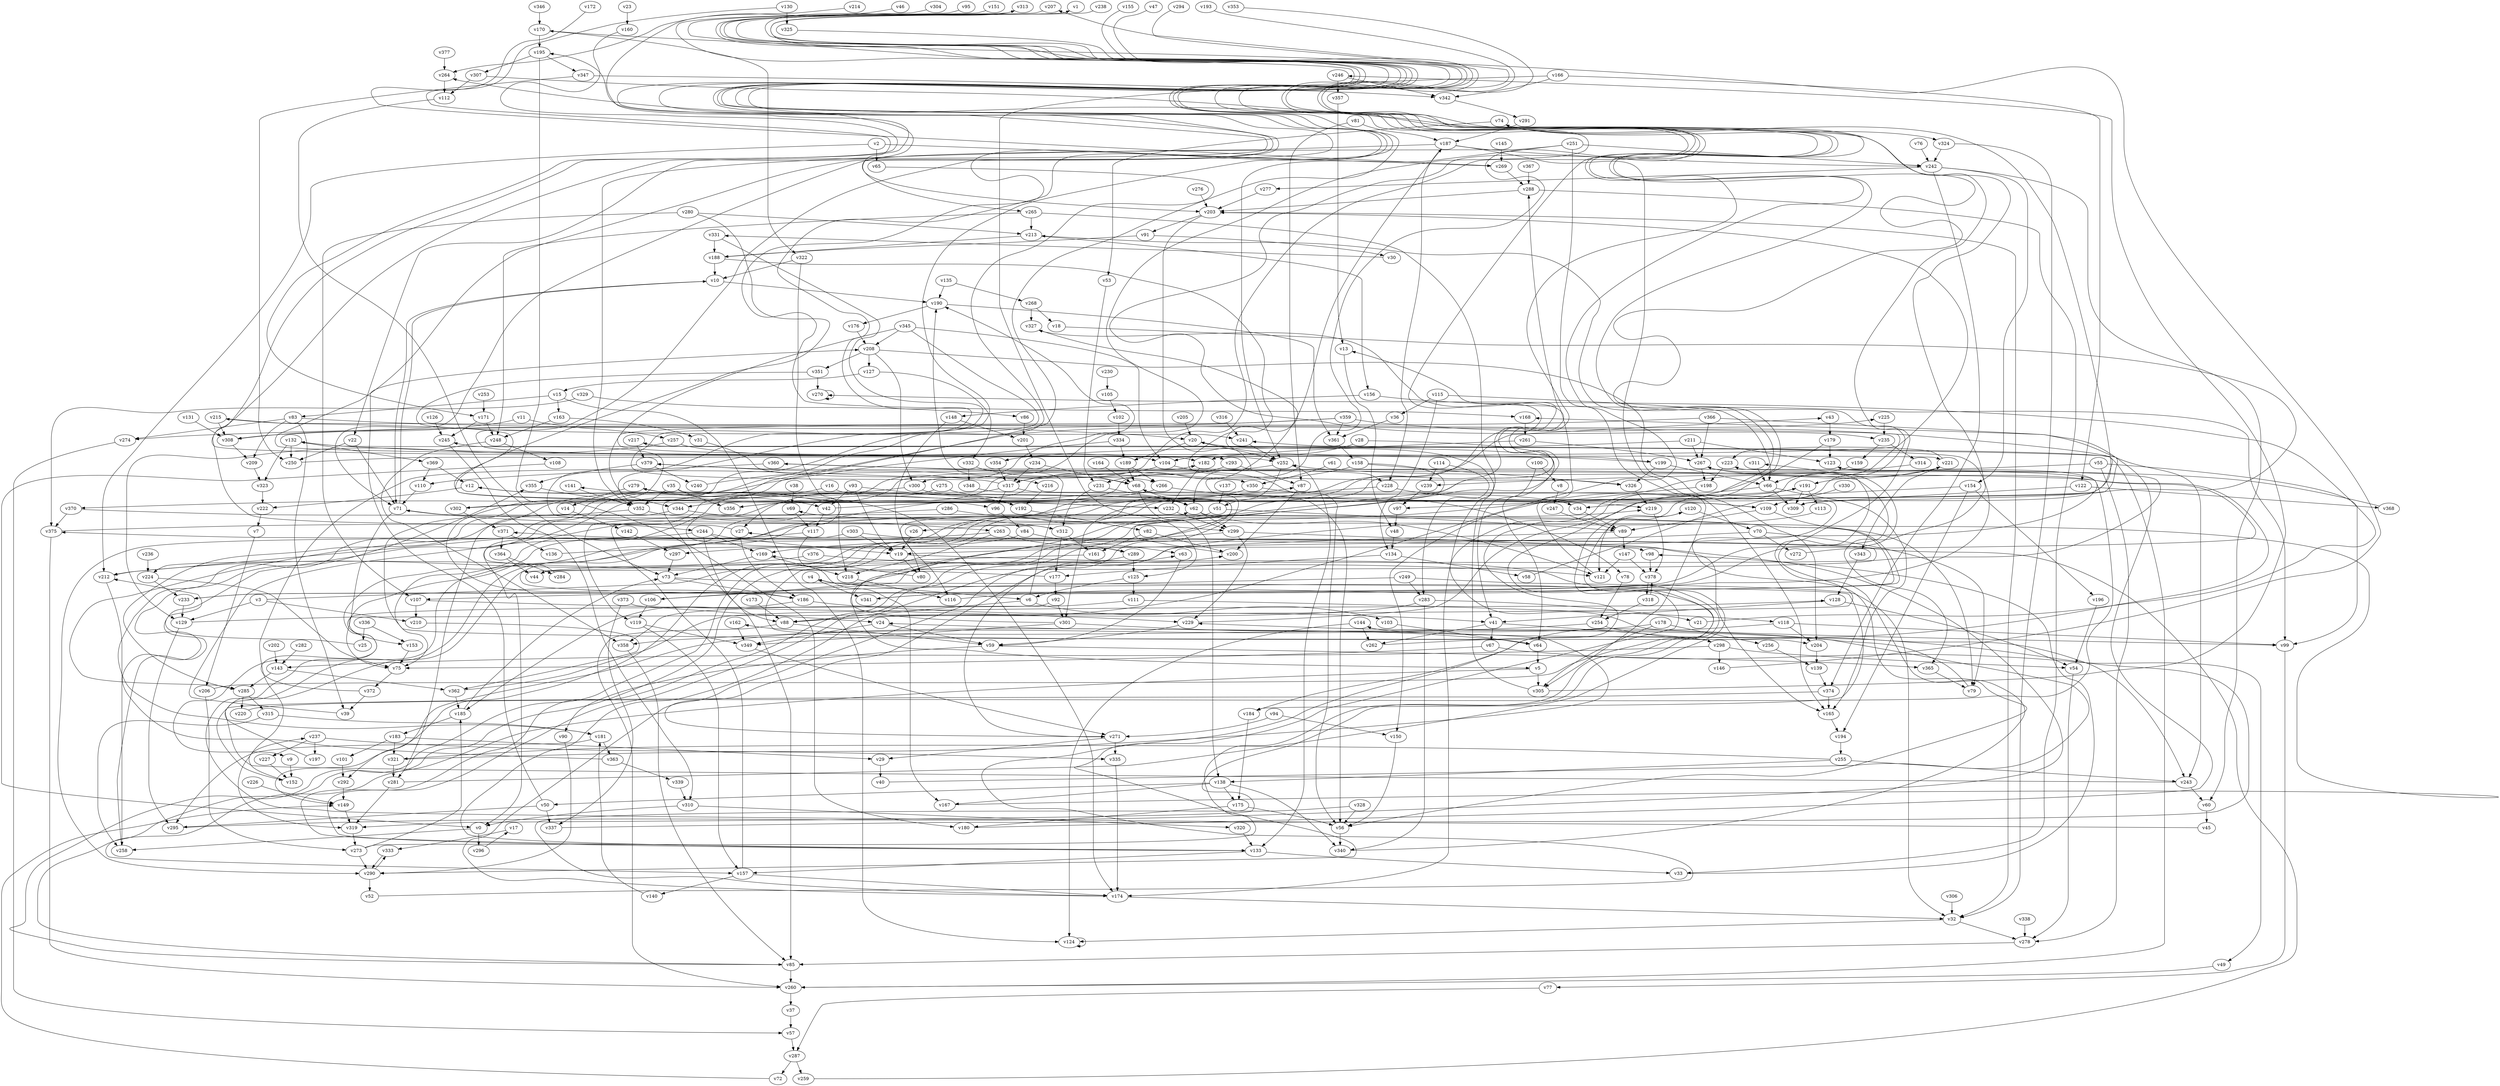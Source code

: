 // Benchmark game 563 - 380 vertices
// time_bound: 141
// targets: v294
digraph G {
    v0 [name="v0", player=0];
    v1 [name="v1", player=1];
    v2 [name="v2", player=0];
    v3 [name="v3", player=1];
    v4 [name="v4", player=1];
    v5 [name="v5", player=1];
    v6 [name="v6", player=0];
    v7 [name="v7", player=0];
    v8 [name="v8", player=0];
    v9 [name="v9", player=1];
    v10 [name="v10", player=1];
    v11 [name="v11", player=1];
    v12 [name="v12", player=1];
    v13 [name="v13", player=1];
    v14 [name="v14", player=1];
    v15 [name="v15", player=1];
    v16 [name="v16", player=0];
    v17 [name="v17", player=1];
    v18 [name="v18", player=0];
    v19 [name="v19", player=0];
    v20 [name="v20", player=0];
    v21 [name="v21", player=0];
    v22 [name="v22", player=1];
    v23 [name="v23", player=0];
    v24 [name="v24", player=0];
    v25 [name="v25", player=1];
    v26 [name="v26", player=1];
    v27 [name="v27", player=1];
    v28 [name="v28", player=1];
    v29 [name="v29", player=0];
    v30 [name="v30", player=1];
    v31 [name="v31", player=1];
    v32 [name="v32", player=1];
    v33 [name="v33", player=1];
    v34 [name="v34", player=1];
    v35 [name="v35", player=0];
    v36 [name="v36", player=1];
    v37 [name="v37", player=0];
    v38 [name="v38", player=1];
    v39 [name="v39", player=0];
    v40 [name="v40", player=0];
    v41 [name="v41", player=1];
    v42 [name="v42", player=1];
    v43 [name="v43", player=0];
    v44 [name="v44", player=0];
    v45 [name="v45", player=1];
    v46 [name="v46", player=0];
    v47 [name="v47", player=0];
    v48 [name="v48", player=1];
    v49 [name="v49", player=1];
    v50 [name="v50", player=0];
    v51 [name="v51", player=0];
    v52 [name="v52", player=0];
    v53 [name="v53", player=1];
    v54 [name="v54", player=1];
    v55 [name="v55", player=1];
    v56 [name="v56", player=1];
    v57 [name="v57", player=1];
    v58 [name="v58", player=0];
    v59 [name="v59", player=1];
    v60 [name="v60", player=1];
    v61 [name="v61", player=0];
    v62 [name="v62", player=1];
    v63 [name="v63", player=0];
    v64 [name="v64", player=0];
    v65 [name="v65", player=0];
    v66 [name="v66", player=0];
    v67 [name="v67", player=1];
    v68 [name="v68", player=0];
    v69 [name="v69", player=0];
    v70 [name="v70", player=1];
    v71 [name="v71", player=1];
    v72 [name="v72", player=0];
    v73 [name="v73", player=1];
    v74 [name="v74", player=1];
    v75 [name="v75", player=1];
    v76 [name="v76", player=1];
    v77 [name="v77", player=1];
    v78 [name="v78", player=0];
    v79 [name="v79", player=1];
    v80 [name="v80", player=1];
    v81 [name="v81", player=0];
    v82 [name="v82", player=1];
    v83 [name="v83", player=0];
    v84 [name="v84", player=0];
    v85 [name="v85", player=1];
    v86 [name="v86", player=0];
    v87 [name="v87", player=0];
    v88 [name="v88", player=0];
    v89 [name="v89", player=1];
    v90 [name="v90", player=0];
    v91 [name="v91", player=1];
    v92 [name="v92", player=0];
    v93 [name="v93", player=0];
    v94 [name="v94", player=0];
    v95 [name="v95", player=1];
    v96 [name="v96", player=0];
    v97 [name="v97", player=1];
    v98 [name="v98", player=1];
    v99 [name="v99", player=1];
    v100 [name="v100", player=0];
    v101 [name="v101", player=0];
    v102 [name="v102", player=1];
    v103 [name="v103", player=0];
    v104 [name="v104", player=0];
    v105 [name="v105", player=0];
    v106 [name="v106", player=0];
    v107 [name="v107", player=1];
    v108 [name="v108", player=1];
    v109 [name="v109", player=1];
    v110 [name="v110", player=1];
    v111 [name="v111", player=0];
    v112 [name="v112", player=0];
    v113 [name="v113", player=0];
    v114 [name="v114", player=1];
    v115 [name="v115", player=1];
    v116 [name="v116", player=1];
    v117 [name="v117", player=0];
    v118 [name="v118", player=1];
    v119 [name="v119", player=1];
    v120 [name="v120", player=0];
    v121 [name="v121", player=0];
    v122 [name="v122", player=0];
    v123 [name="v123", player=0];
    v124 [name="v124", player=0];
    v125 [name="v125", player=0];
    v126 [name="v126", player=0];
    v127 [name="v127", player=0];
    v128 [name="v128", player=1];
    v129 [name="v129", player=1];
    v130 [name="v130", player=0];
    v131 [name="v131", player=1];
    v132 [name="v132", player=1];
    v133 [name="v133", player=1];
    v134 [name="v134", player=1];
    v135 [name="v135", player=1];
    v136 [name="v136", player=0];
    v137 [name="v137", player=0];
    v138 [name="v138", player=0];
    v139 [name="v139", player=1];
    v140 [name="v140", player=0];
    v141 [name="v141", player=1];
    v142 [name="v142", player=1];
    v143 [name="v143", player=1];
    v144 [name="v144", player=0];
    v145 [name="v145", player=1];
    v146 [name="v146", player=1];
    v147 [name="v147", player=0];
    v148 [name="v148", player=1];
    v149 [name="v149", player=0];
    v150 [name="v150", player=1];
    v151 [name="v151", player=1];
    v152 [name="v152", player=0];
    v153 [name="v153", player=1];
    v154 [name="v154", player=1];
    v155 [name="v155", player=0];
    v156 [name="v156", player=0];
    v157 [name="v157", player=0];
    v158 [name="v158", player=1];
    v159 [name="v159", player=0];
    v160 [name="v160", player=0];
    v161 [name="v161", player=1];
    v162 [name="v162", player=1];
    v163 [name="v163", player=0];
    v164 [name="v164", player=0];
    v165 [name="v165", player=0];
    v166 [name="v166", player=1];
    v167 [name="v167", player=0];
    v168 [name="v168", player=0];
    v169 [name="v169", player=1];
    v170 [name="v170", player=1];
    v171 [name="v171", player=1];
    v172 [name="v172", player=1];
    v173 [name="v173", player=1];
    v174 [name="v174", player=1];
    v175 [name="v175", player=1];
    v176 [name="v176", player=1];
    v177 [name="v177", player=0];
    v178 [name="v178", player=0];
    v179 [name="v179", player=0];
    v180 [name="v180", player=0];
    v181 [name="v181", player=0];
    v182 [name="v182", player=0];
    v183 [name="v183", player=1];
    v184 [name="v184", player=1];
    v185 [name="v185", player=0];
    v186 [name="v186", player=0];
    v187 [name="v187", player=0];
    v188 [name="v188", player=1];
    v189 [name="v189", player=0];
    v190 [name="v190", player=1];
    v191 [name="v191", player=1];
    v192 [name="v192", player=0];
    v193 [name="v193", player=1];
    v194 [name="v194", player=1];
    v195 [name="v195", player=1];
    v196 [name="v196", player=1];
    v197 [name="v197", player=1];
    v198 [name="v198", player=0];
    v199 [name="v199", player=1];
    v200 [name="v200", player=0];
    v201 [name="v201", player=1];
    v202 [name="v202", player=0];
    v203 [name="v203", player=0];
    v204 [name="v204", player=0];
    v205 [name="v205", player=0];
    v206 [name="v206", player=0];
    v207 [name="v207", player=1];
    v208 [name="v208", player=1];
    v209 [name="v209", player=1];
    v210 [name="v210", player=1];
    v211 [name="v211", player=1];
    v212 [name="v212", player=0];
    v213 [name="v213", player=0];
    v214 [name="v214", player=0];
    v215 [name="v215", player=0];
    v216 [name="v216", player=1];
    v217 [name="v217", player=0];
    v218 [name="v218", player=0];
    v219 [name="v219", player=0];
    v220 [name="v220", player=1];
    v221 [name="v221", player=0];
    v222 [name="v222", player=0];
    v223 [name="v223", player=0];
    v224 [name="v224", player=0];
    v225 [name="v225", player=1];
    v226 [name="v226", player=1];
    v227 [name="v227", player=1];
    v228 [name="v228", player=1];
    v229 [name="v229", player=1];
    v230 [name="v230", player=1];
    v231 [name="v231", player=1];
    v232 [name="v232", player=1];
    v233 [name="v233", player=1];
    v234 [name="v234", player=1];
    v235 [name="v235", player=1];
    v236 [name="v236", player=1];
    v237 [name="v237", player=1];
    v238 [name="v238", player=0];
    v239 [name="v239", player=0];
    v240 [name="v240", player=0];
    v241 [name="v241", player=1];
    v242 [name="v242", player=0];
    v243 [name="v243", player=0];
    v244 [name="v244", player=0];
    v245 [name="v245", player=0];
    v246 [name="v246", player=1];
    v247 [name="v247", player=1];
    v248 [name="v248", player=1];
    v249 [name="v249", player=0];
    v250 [name="v250", player=1];
    v251 [name="v251", player=1];
    v252 [name="v252", player=1];
    v253 [name="v253", player=1];
    v254 [name="v254", player=1];
    v255 [name="v255", player=1];
    v256 [name="v256", player=1];
    v257 [name="v257", player=1];
    v258 [name="v258", player=1];
    v259 [name="v259", player=1];
    v260 [name="v260", player=0];
    v261 [name="v261", player=1];
    v262 [name="v262", player=1];
    v263 [name="v263", player=1];
    v264 [name="v264", player=0];
    v265 [name="v265", player=1];
    v266 [name="v266", player=0];
    v267 [name="v267", player=1];
    v268 [name="v268", player=1];
    v269 [name="v269", player=1];
    v270 [name="v270", player=0];
    v271 [name="v271", player=0];
    v272 [name="v272", player=0];
    v273 [name="v273", player=0];
    v274 [name="v274", player=0];
    v275 [name="v275", player=0];
    v276 [name="v276", player=1];
    v277 [name="v277", player=0];
    v278 [name="v278", player=1];
    v279 [name="v279", player=1];
    v280 [name="v280", player=0];
    v281 [name="v281", player=0];
    v282 [name="v282", player=0];
    v283 [name="v283", player=0];
    v284 [name="v284", player=0];
    v285 [name="v285", player=0];
    v286 [name="v286", player=1];
    v287 [name="v287", player=0];
    v288 [name="v288", player=0];
    v289 [name="v289", player=1];
    v290 [name="v290", player=0];
    v291 [name="v291", player=1];
    v292 [name="v292", player=0];
    v293 [name="v293", player=1];
    v294 [name="v294", player=1, target=1];
    v295 [name="v295", player=0];
    v296 [name="v296", player=0];
    v297 [name="v297", player=1];
    v298 [name="v298", player=0];
    v299 [name="v299", player=0];
    v300 [name="v300", player=1];
    v301 [name="v301", player=0];
    v302 [name="v302", player=1];
    v303 [name="v303", player=1];
    v304 [name="v304", player=1];
    v305 [name="v305", player=1];
    v306 [name="v306", player=1];
    v307 [name="v307", player=0];
    v308 [name="v308", player=0];
    v309 [name="v309", player=1];
    v310 [name="v310", player=1];
    v311 [name="v311", player=1];
    v312 [name="v312", player=0];
    v313 [name="v313", player=0];
    v314 [name="v314", player=0];
    v315 [name="v315", player=0];
    v316 [name="v316", player=1];
    v317 [name="v317", player=1];
    v318 [name="v318", player=1];
    v319 [name="v319", player=0];
    v320 [name="v320", player=0];
    v321 [name="v321", player=0];
    v322 [name="v322", player=0];
    v323 [name="v323", player=0];
    v324 [name="v324", player=1];
    v325 [name="v325", player=0];
    v326 [name="v326", player=1];
    v327 [name="v327", player=0];
    v328 [name="v328", player=0];
    v329 [name="v329", player=0];
    v330 [name="v330", player=1];
    v331 [name="v331", player=1];
    v332 [name="v332", player=0];
    v333 [name="v333", player=0];
    v334 [name="v334", player=0];
    v335 [name="v335", player=1];
    v336 [name="v336", player=0];
    v337 [name="v337", player=0];
    v338 [name="v338", player=0];
    v339 [name="v339", player=1];
    v340 [name="v340", player=0];
    v341 [name="v341", player=1];
    v342 [name="v342", player=0];
    v343 [name="v343", player=1];
    v344 [name="v344", player=0];
    v345 [name="v345", player=1];
    v346 [name="v346", player=1];
    v347 [name="v347", player=0];
    v348 [name="v348", player=1];
    v349 [name="v349", player=0];
    v350 [name="v350", player=1];
    v351 [name="v351", player=0];
    v352 [name="v352", player=0];
    v353 [name="v353", player=0];
    v354 [name="v354", player=1];
    v355 [name="v355", player=0];
    v356 [name="v356", player=0];
    v357 [name="v357", player=1];
    v358 [name="v358", player=0];
    v359 [name="v359", player=1];
    v360 [name="v360", player=1];
    v361 [name="v361", player=0];
    v362 [name="v362", player=1];
    v363 [name="v363", player=0];
    v364 [name="v364", player=0];
    v365 [name="v365", player=1];
    v366 [name="v366", player=0];
    v367 [name="v367", player=1];
    v368 [name="v368", player=0];
    v369 [name="v369", player=1];
    v370 [name="v370", player=1];
    v371 [name="v371", player=1];
    v372 [name="v372", player=0];
    v373 [name="v373", player=0];
    v374 [name="v374", player=1];
    v375 [name="v375", player=0];
    v376 [name="v376", player=0];
    v377 [name="v377", player=0];
    v378 [name="v378", player=1];
    v379 [name="v379", player=1];

    v0 -> v296;
    v1 -> v289 [constraint="t >= 5"];
    v2 -> v269;
    v3 -> v43 [constraint="t < 13"];
    v4 -> v341;
    v5 -> v157 [constraint="t >= 4"];
    v6 -> v190;
    v7 -> v206;
    v8 -> v247;
    v9 -> v152;
    v10 -> v190;
    v11 -> v257;
    v12 -> v174;
    v13 -> v48;
    v14 -> v142;
    v15 -> v163;
    v16 -> v232;
    v17 -> v333;
    v18 -> v356 [constraint="t < 7"];
    v19 -> v319 [constraint="t < 8"];
    v20 -> v252;
    v21 -> v270 [constraint="t < 5"];
    v22 -> v71;
    v23 -> v160;
    v24 -> v59;
    v25 -> v212 [constraint="t < 11"];
    v26 -> v19;
    v27 -> v195 [constraint="t >= 1"];
    v28 -> v104;
    v29 -> v40;
    v30 -> v331 [constraint="t >= 1"];
    v31 -> v266 [constraint="t < 11"];
    v32 -> v278;
    v33 -> v98 [constraint="t < 10"];
    v34 -> v89;
    v35 -> v133 [constraint="t < 7"];
    v36 -> v361;
    v37 -> v57;
    v38 -> v69;
    v39 -> v313 [constraint="t mod 4 == 1"];
    v40 -> v229 [constraint="t >= 1"];
    v41 -> v67;
    v42 -> v87 [constraint="t mod 5 == 2"];
    v43 -> v179;
    v44 -> v27 [constraint="t >= 4"];
    v45 -> v141 [constraint="t < 9"];
    v46 -> v264 [constraint="t mod 5 == 1"];
    v47 -> v109 [constraint="t < 12"];
    v48 -> v134;
    v49 -> v260;
    v50 -> v295;
    v51 -> v26;
    v52 -> v213 [constraint="t >= 2"];
    v53 -> v231;
    v54 -> v278;
    v55 -> v239;
    v56 -> v340;
    v57 -> v287;
    v58 -> v264 [constraint="t mod 3 == 0"];
    v59 -> v365;
    v60 -> v45;
    v61 -> v350;
    v62 -> v299;
    v63 -> v59;
    v64 -> v63 [constraint="t >= 3"];
    v65 -> v212 [constraint="t < 7"];
    v66 -> v309;
    v67 -> v75;
    v68 -> v62;
    v69 -> v117;
    v70 -> v79;
    v71 -> v10 [constraint="t >= 3"];
    v72 -> v149 [constraint="t >= 2"];
    v73 -> v184 [constraint="t mod 5 == 0"];
    v74 -> v53;
    v75 -> v372;
    v76 -> v242;
    v77 -> v287;
    v78 -> v254;
    v79 -> v162 [constraint="t >= 5"];
    v80 -> v169 [constraint="t >= 1"];
    v81 -> v87;
    v82 -> v161;
    v83 -> v39;
    v84 -> v297;
    v85 -> v327 [constraint="t < 12"];
    v86 -> v201;
    v87 -> v200;
    v88 -> v59;
    v89 -> v271 [constraint="t < 11"];
    v90 -> v290;
    v91 -> v188;
    v92 -> v153 [constraint="t >= 5"];
    v93 -> v192;
    v94 -> v150;
    v95 -> v252 [constraint="t < 10"];
    v96 -> v84;
    v97 -> v48;
    v98 -> v378;
    v99 -> v77;
    v100 -> v41;
    v101 -> v292;
    v102 -> v334;
    v103 -> v64;
    v104 -> v317;
    v105 -> v102;
    v106 -> v207 [constraint="t < 12"];
    v107 -> v229 [constraint="t >= 1"];
    v108 -> v0 [constraint="t < 12"];
    v109 -> v79;
    v110 -> v71;
    v111 -> v118;
    v112 -> v73;
    v113 -> v271 [constraint="t >= 2"];
    v114 -> v239;
    v115 -> v36;
    v116 -> v132 [constraint="t >= 5"];
    v117 -> v9 [constraint="t < 12"];
    v118 -> v204;
    v119 -> v157;
    v120 -> v70;
    v121 -> v288;
    v122 -> v309;
    v123 -> v44 [constraint="t mod 2 == 1"];
    v124 -> v124;
    v125 -> v111;
    v126 -> v245;
    v127 -> v15;
    v128 -> v54;
    v129 -> v311 [constraint="t >= 4"];
    v130 -> v265 [constraint="t mod 4 == 0"];
    v131 -> v308;
    v132 -> v250;
    v133 -> v279 [constraint="t < 15"];
    v134 -> v177;
    v135 -> v190;
    v136 -> v223 [constraint="t mod 3 == 2"];
    v137 -> v51;
    v138 -> v340;
    v139 -> v374;
    v140 -> v181;
    v141 -> v352;
    v142 -> v297;
    v143 -> v285;
    v144 -> v262;
    v145 -> v269;
    v146 -> v170 [constraint="t >= 1"];
    v147 -> v378;
    v148 -> v201;
    v149 -> v319;
    v150 -> v56;
    v151 -> v71 [constraint="t < 6"];
    v152 -> v237 [constraint="t < 8"];
    v153 -> v75;
    v154 -> v194;
    v155 -> v300 [constraint="t >= 1"];
    v156 -> v148;
    v157 -> v62;
    v158 -> v106 [constraint="t mod 4 == 1"];
    v159 -> v66;
    v160 -> v171 [constraint="t < 15"];
    v161 -> v186 [constraint="t < 14"];
    v162 -> v349;
    v163 -> v31;
    v164 -> v68;
    v165 -> v194;
    v166 -> v122;
    v167 -> v69 [constraint="t >= 3"];
    v168 -> v261;
    v169 -> v218;
    v170 -> v195;
    v171 -> v245;
    v172 -> v269 [constraint="t mod 2 == 1"];
    v173 -> v88;
    v174 -> v68 [constraint="t >= 3"];
    v175 -> v180;
    v176 -> v208;
    v177 -> v190 [constraint="t >= 1"];
    v178 -> v292 [constraint="t mod 2 == 0"];
    v179 -> v99 [constraint="t >= 1"];
    v180 -> v168 [constraint="t mod 4 == 3"];
    v181 -> v295;
    v182 -> v232;
    v183 -> v29;
    v184 -> v175;
    v185 -> v73;
    v186 -> v245 [constraint="t < 5"];
    v187 -> v242;
    v188 -> v326 [constraint="t < 13"];
    v189 -> v68 [constraint="t < 9"];
    v190 -> v176;
    v191 -> v113;
    v192 -> v12 [constraint="t mod 3 == 2"];
    v193 -> v290 [constraint="t < 13"];
    v194 -> v255;
    v195 -> v180;
    v196 -> v54;
    v197 -> v219 [constraint="t < 13"];
    v198 -> v85 [constraint="t mod 5 == 2"];
    v199 -> v132 [constraint="t < 14"];
    v200 -> v13 [constraint="t >= 1"];
    v201 -> v234;
    v202 -> v143;
    v203 -> v62;
    v204 -> v139;
    v205 -> v20;
    v206 -> v215 [constraint="t mod 2 == 1"];
    v207 -> v168 [constraint="t >= 3"];
    v208 -> v351;
    v209 -> v323;
    v210 -> v362 [constraint="t >= 3"];
    v211 -> v354;
    v212 -> v258;
    v213 -> v188;
    v214 -> v221 [constraint="t >= 3"];
    v215 -> v96 [constraint="t mod 3 == 1"];
    v216 -> v192;
    v217 -> v5 [constraint="t >= 2"];
    v218 -> v116;
    v219 -> v378;
    v220 -> v123 [constraint="t < 11"];
    v221 -> v223 [constraint="t >= 5"];
    v222 -> v7;
    v223 -> v198;
    v224 -> v233;
    v225 -> v235;
    v226 -> v149;
    v227 -> v152;
    v228 -> v301;
    v229 -> v191 [constraint="t mod 5 == 3"];
    v230 -> v105;
    v231 -> v312;
    v232 -> v299;
    v233 -> v360 [constraint="t < 5"];
    v234 -> v68;
    v235 -> v159;
    v236 -> v224;
    v237 -> v197;
    v238 -> v352 [constraint="t >= 5"];
    v239 -> v97;
    v240 -> v228 [constraint="t mod 2 == 0"];
    v241 -> v252;
    v242 -> v374;
    v243 -> v187 [constraint="t >= 3"];
    v244 -> v88;
    v245 -> v310;
    v246 -> v357;
    v247 -> v89;
    v248 -> v358;
    v249 -> v283;
    v250 -> v203 [constraint="t mod 3 == 2"];
    v251 -> v203 [constraint="t < 15"];
    v252 -> v110;
    v253 -> v171;
    v254 -> v243;
    v255 -> v321 [constraint="t < 8"];
    v256 -> v139;
    v257 -> v129;
    v258 -> v225 [constraint="t < 10"];
    v259 -> v371 [constraint="t mod 2 == 0"];
    v260 -> v37;
    v261 -> v182;
    v262 -> v379 [constraint="t mod 5 == 3"];
    v263 -> v285 [constraint="t < 12"];
    v264 -> v112;
    v265 -> v174;
    v266 -> v78;
    v267 -> v233 [constraint="t mod 3 == 0"];
    v268 -> v327;
    v269 -> v288;
    v270 -> v270 [constraint="t < 8"];
    v271 -> v29;
    v272 -> v267 [constraint="t >= 2"];
    v273 -> v4 [constraint="t < 10"];
    v274 -> v57;
    v275 -> v27;
    v276 -> v203;
    v277 -> v203;
    v278 -> v85;
    v279 -> v14;
    v280 -> v232 [constraint="t < 8"];
    v281 -> v120 [constraint="t < 9"];
    v282 -> v143;
    v283 -> v88;
    v284 -> v224 [constraint="t >= 2"];
    v285 -> v220;
    v286 -> v119;
    v287 -> v259;
    v288 -> v203;
    v289 -> v133 [constraint="t >= 4"];
    v290 -> v333 [constraint="t mod 5 == 3"];
    v291 -> v187;
    v292 -> v149;
    v293 -> v87;
    v294 -> v149 [constraint="t < 6"];
    v295 -> v375 [constraint="t >= 4"];
    v296 -> v17 [constraint="t mod 4 == 3"];
    v297 -> v73;
    v298 -> v54;
    v299 -> v169;
    v300 -> v219;
    v301 -> v200 [constraint="t >= 1"];
    v302 -> v217 [constraint="t mod 5 == 1"];
    v303 -> v0;
    v304 -> v22 [constraint="t mod 5 == 4"];
    v305 -> v246 [constraint="t >= 5"];
    v306 -> v32;
    v307 -> v88 [constraint="t < 5"];
    v308 -> v209;
    v309 -> v74 [constraint="t >= 1"];
    v310 -> v0;
    v311 -> v66;
    v312 -> v177;
    v313 -> v293 [constraint="t >= 4"];
    v314 -> v204 [constraint="t >= 1"];
    v315 -> v258;
    v316 -> v241;
    v317 -> v1 [constraint="t < 14"];
    v318 -> v378;
    v319 -> v273;
    v320 -> v133;
    v321 -> v24 [constraint="t mod 2 == 0"];
    v322 -> v218;
    v323 -> v222;
    v324 -> v32;
    v325 -> v235 [constraint="t < 12"];
    v326 -> v219;
    v327 -> v199 [constraint="t >= 1"];
    v328 -> v174 [constraint="t < 10"];
    v329 -> v375;
    v330 -> v109;
    v331 -> v312 [constraint="t < 12"];
    v332 -> v68;
    v333 -> v290;
    v334 -> v181 [constraint="t >= 2"];
    v335 -> v174;
    v336 -> v25;
    v337 -> v144 [constraint="t mod 5 == 3"];
    v338 -> v278;
    v339 -> v310;
    v340 -> v74 [constraint="t >= 4"];
    v341 -> v71 [constraint="t < 7"];
    v342 -> v291;
    v343 -> v128;
    v344 -> v281;
    v345 -> v285 [constraint="t < 8"];
    v346 -> v170;
    v347 -> v250;
    v348 -> v56 [constraint="t mod 2 == 0"];
    v349 -> v271 [constraint="t >= 5"];
    v350 -> v80;
    v351 -> v241 [constraint="t >= 3"];
    v352 -> v75;
    v353 -> v365 [constraint="t mod 3 == 2"];
    v354 -> v317;
    v355 -> v352;
    v356 -> v241 [constraint="t mod 3 == 0"];
    v357 -> v13;
    v358 -> v85;
    v359 -> v182 [constraint="t >= 5"];
    v360 -> v319;
    v361 -> v158;
    v362 -> v128 [constraint="t mod 2 == 0"];
    v363 -> v355 [constraint="t < 6"];
    v364 -> v44;
    v365 -> v79;
    v366 -> v243;
    v367 -> v288;
    v368 -> v252 [constraint="t < 13"];
    v369 -> v12;
    v370 -> v341 [constraint="t < 14"];
    v371 -> v136;
    v372 -> v182 [constraint="t < 12"];
    v373 -> v24;
    v374 -> v152 [constraint="t mod 2 == 1"];
    v375 -> v221 [constraint="t mod 4 == 3"];
    v376 -> v212;
    v377 -> v264;
    v378 -> v318;
    v379 -> v216;
    v174 -> v32;
    v332 -> v348;
    v125 -> v6;
    v35 -> v356;
    v372 -> v39;
    v186 -> v185;
    v299 -> v229;
    v185 -> v183;
    v371 -> v364;
    v235 -> v314;
    v2 -> v65;
    v379 -> v355;
    v157 -> v174;
    v156 -> v99;
    v83 -> v20;
    v336 -> v153;
    v347 -> v342;
    v15 -> v124;
    v252 -> v51;
    v215 -> v308;
    v362 -> v185;
    v375 -> v260;
    v351 -> v270;
    v119 -> v349;
    v191 -> v309;
    v237 -> v227;
    v187 -> v228;
    v15 -> v83;
    v6 -> v88;
    v233 -> v129;
    v263 -> v289;
    v93 -> v19;
    v366 -> v308;
    v221 -> v191;
    v310 -> v320;
    v115 -> v134;
    v275 -> v62;
    v364 -> v284;
    v50 -> v337;
    v317 -> v56;
    v100 -> v8;
    v74 -> v324;
    v188 -> v10;
    v298 -> v146;
    v134 -> v58;
    v242 -> v154;
    v251 -> v242;
    v279 -> v42;
    v249 -> v32;
    v287 -> v72;
    v208 -> v127;
    v2 -> v212;
    v118 -> v99;
    v244 -> v19;
    v303 -> v165;
    v109 -> v89;
    v118 -> v184;
    v128 -> v41;
    v11 -> v308;
    v120 -> v121;
    v59 -> v90;
    v24 -> v349;
    v257 -> v104;
    v166 -> v342;
    v129 -> v295;
    v350 -> v34;
    v4 -> v6;
    v51 -> v89;
    v19 -> v80;
    v179 -> v123;
    v132 -> v323;
    v70 -> v272;
    v84 -> v63;
    v64 -> v5;
    v285 -> v315;
    v273 -> v290;
    v183 -> v101;
    v66 -> v150;
    v242 -> v60;
    v117 -> v167;
    v89 -> v147;
    v138 -> v50;
    v231 -> v62;
    v360 -> v350;
    v318 -> v254;
    v199 -> v66;
    v228 -> v109;
    v12 -> v222;
    v10 -> v71;
    v317 -> v85;
    v211 -> v267;
    v66 -> v165;
    v217 -> v379;
    v81 -> v187;
    v255 -> v243;
    v234 -> v317;
    v315 -> v181;
    v345 -> v104;
    v352 -> v312;
    v208 -> v204;
    v301 -> v64;
    v130 -> v325;
    v175 -> v56;
    v302 -> v371;
    v213 -> v156;
    v73 -> v186;
    v195 -> v307;
    v82 -> v200;
    v303 -> v19;
    v83 -> v274;
    v379 -> v240;
    v91 -> v30;
    v170 -> v322;
    v206 -> v273;
    v93 -> v42;
    v111 -> v358;
    v158 -> v317;
    v62 -> v121;
    v374 -> v165;
    v190 -> v361;
    v317 -> v96;
    v203 -> v91;
    v6 -> v103;
    v171 -> v248;
    v254 -> v358;
    v229 -> v59;
    v166 -> v125;
    v41 -> v262;
    v242 -> v277;
    v344 -> v263;
    v191 -> v97;
    v376 -> v121;
    v169 -> v73;
    v237 -> v335;
    v246 -> v342;
    v345 -> v208;
    v35 -> v352;
    v300 -> v370;
    v249 -> v107;
    v143 -> v362;
    v85 -> v260;
    v148 -> v116;
    v329 -> v86;
    v104 -> v56;
    v211 -> v123;
    v187 -> v165;
    v0 -> v258;
    v107 -> v210;
    v248 -> v108;
    v281 -> v319;
    v138 -> v167;
    v252 -> v133;
    v267 -> v198;
    v283 -> v340;
    v68 -> v138;
    v324 -> v242;
    v138 -> v175;
    v154 -> v196;
    v312 -> v161;
    v181 -> v363;
    v115 -> v66;
    v177 -> v92;
    v331 -> v188;
    v147 -> v121;
    v94 -> v271;
    v244 -> v290;
    v271 -> v335;
    v178 -> v256;
    v263 -> v218;
    v70 -> v19;
    v307 -> v112;
    v251 -> v305;
    v3 -> v129;
    v41 -> v298;
    v288 -> v33;
    v280 -> v213;
    v261 -> v267;
    v154 -> v34;
    v28 -> v64;
    v370 -> v375;
    v132 -> v369;
    v345 -> v344;
    v55 -> v278;
    v359 -> v260;
    v22 -> v250;
    v328 -> v56;
    v83 -> v209;
    v5 -> v305;
    v289 -> v125;
    v273 -> v185;
    v186 -> v41;
    v286 -> v299;
    v50 -> v208;
    v163 -> v248;
    v199 -> v326;
    v67 -> v49;
    v183 -> v321;
    v268 -> v18;
    v195 -> v347;
    v203 -> v32;
    v178 -> v305;
    v32 -> v124;
    v293 -> v231;
    v266 -> v344;
    v369 -> v110;
    v366 -> v267;
    v290 -> v52;
    v144 -> v124;
    v71 -> v244;
    v305 -> v20;
    v301 -> v349;
    v114 -> v283;
    v42 -> v117;
    v88 -> v260;
    v208 -> v300;
    v244 -> v169;
    v334 -> v189;
    v133 -> v33;
    v265 -> v248;
    v283 -> v21;
    v16 -> v302;
    v157 -> v140;
    v363 -> v339;
    v224 -> v75;
    v189 -> v266;
    v27 -> v186;
    v135 -> v268;
    v187 -> v352;
    v106 -> v119;
    v20 -> v189;
    v71 -> v75;
    v221 -> v343;
    v133 -> v157;
    v192 -> v82;
    v122 -> v368;
    v251 -> v252;
    v321 -> v281;
    v3 -> v210;
    v243 -> v60;
    v265 -> v213;
    v373 -> v337;
    v280 -> v107;
    v127 -> v332;
    v299 -> v98;
    v359 -> v361;
    v322 -> v10;
    v298 -> v143;
    v92 -> v301;
    v359 -> v274;
    v255 -> v138;
    v158 -> v326;
    v55 -> v99;
}
